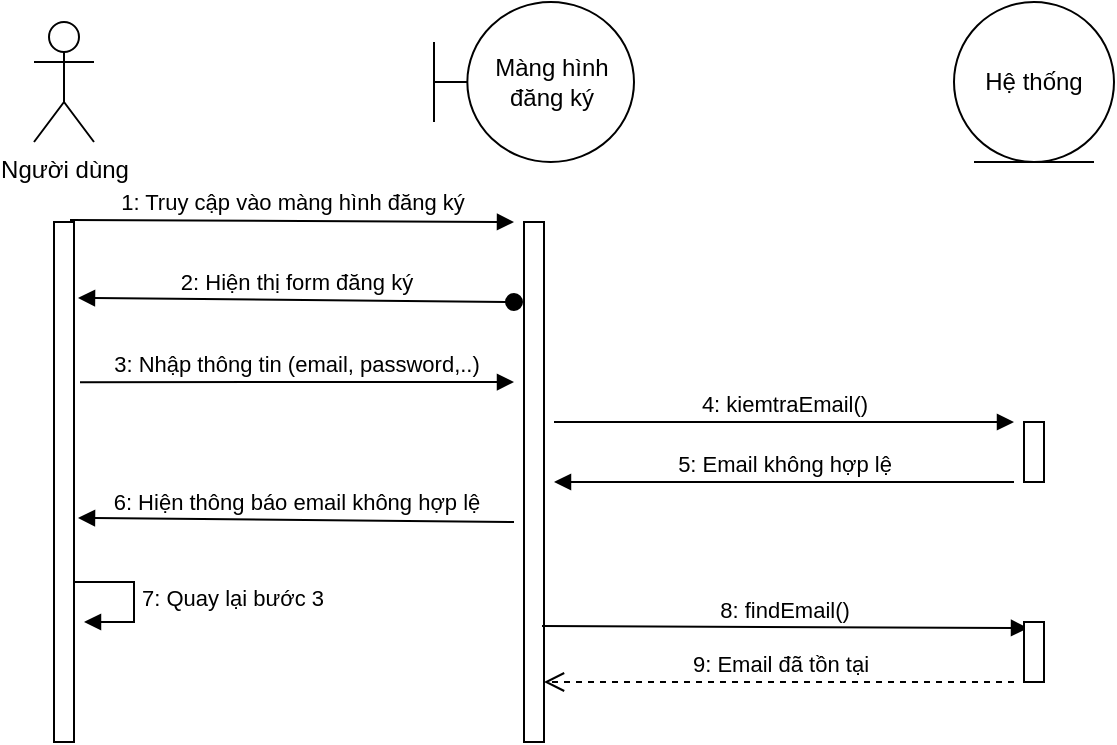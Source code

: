 <mxfile>
    <diagram id="U6ErxKdy5fZavQqE4xY0" name="Register">
        <mxGraphModel dx="656" dy="475" grid="1" gridSize="10" guides="1" tooltips="1" connect="1" arrows="1" fold="1" page="1" pageScale="1" pageWidth="850" pageHeight="1100" math="0" shadow="0">
            <root>
                <mxCell id="0"/>
                <mxCell id="1" parent="0"/>
                <mxCell id="3" value="Người dùng" style="shape=umlActor;verticalLabelPosition=bottom;verticalAlign=top;html=1;" vertex="1" parent="1">
                    <mxGeometry x="80" y="60" width="30" height="60" as="geometry"/>
                </mxCell>
                <mxCell id="4" value="" style="html=1;points=[];perimeter=orthogonalPerimeter;" vertex="1" parent="1">
                    <mxGeometry x="90" y="160" width="10" height="260" as="geometry"/>
                </mxCell>
                <mxCell id="6" value="Màng hình đăng ký" style="shape=umlBoundary;whiteSpace=wrap;html=1;" vertex="1" parent="1">
                    <mxGeometry x="280" y="50" width="100" height="80" as="geometry"/>
                </mxCell>
                <mxCell id="7" value="Hệ thống" style="ellipse;shape=umlEntity;whiteSpace=wrap;html=1;" vertex="1" parent="1">
                    <mxGeometry x="540" y="50" width="80" height="80" as="geometry"/>
                </mxCell>
                <mxCell id="8" value="1: Truy cập vào màng hình đăng ký" style="html=1;verticalAlign=bottom;endArrow=block;exitX=0.8;exitY=-0.004;exitDx=0;exitDy=0;exitPerimeter=0;" edge="1" parent="1" source="4">
                    <mxGeometry width="80" relative="1" as="geometry">
                        <mxPoint x="140" y="230" as="sourcePoint"/>
                        <mxPoint x="320" y="160" as="targetPoint"/>
                        <Array as="points"/>
                    </mxGeometry>
                </mxCell>
                <mxCell id="9" value="" style="html=1;points=[];perimeter=orthogonalPerimeter;" vertex="1" parent="1">
                    <mxGeometry x="325" y="160" width="10" height="260" as="geometry"/>
                </mxCell>
                <mxCell id="10" value="2: Hiện thị form đăng ký" style="html=1;verticalAlign=bottom;startArrow=oval;startFill=1;endArrow=block;startSize=8;entryX=1.2;entryY=0.146;entryDx=0;entryDy=0;entryPerimeter=0;" edge="1" parent="1" target="4">
                    <mxGeometry width="60" relative="1" as="geometry">
                        <mxPoint x="320" y="200" as="sourcePoint"/>
                        <mxPoint x="230" y="260" as="targetPoint"/>
                    </mxGeometry>
                </mxCell>
                <mxCell id="11" value="3: Nhập thông tin (email, password,..)" style="html=1;verticalAlign=bottom;endArrow=block;exitX=1.3;exitY=0.308;exitDx=0;exitDy=0;exitPerimeter=0;" edge="1" parent="1" source="4">
                    <mxGeometry width="80" relative="1" as="geometry">
                        <mxPoint x="180" y="270" as="sourcePoint"/>
                        <mxPoint x="320" y="240" as="targetPoint"/>
                    </mxGeometry>
                </mxCell>
                <mxCell id="12" value="" style="html=1;points=[];perimeter=orthogonalPerimeter;" vertex="1" parent="1">
                    <mxGeometry x="575" y="260" width="10" height="30" as="geometry"/>
                </mxCell>
                <mxCell id="13" value="4: kiemtraEmail()" style="html=1;verticalAlign=bottom;endArrow=block;" edge="1" parent="1">
                    <mxGeometry width="80" relative="1" as="geometry">
                        <mxPoint x="340" y="260" as="sourcePoint"/>
                        <mxPoint x="570" y="260" as="targetPoint"/>
                    </mxGeometry>
                </mxCell>
                <mxCell id="14" value="5: Email không hợp lệ" style="html=1;verticalAlign=bottom;endArrow=block;" edge="1" parent="1">
                    <mxGeometry width="80" relative="1" as="geometry">
                        <mxPoint x="570" y="290" as="sourcePoint"/>
                        <mxPoint x="340" y="290" as="targetPoint"/>
                    </mxGeometry>
                </mxCell>
                <mxCell id="15" value="6: Hiện thông báo email không hợp lệ" style="html=1;verticalAlign=bottom;endArrow=block;entryX=1.2;entryY=0.569;entryDx=0;entryDy=0;entryPerimeter=0;" edge="1" parent="1" target="4">
                    <mxGeometry width="80" relative="1" as="geometry">
                        <mxPoint x="320" y="310" as="sourcePoint"/>
                        <mxPoint x="260" y="320" as="targetPoint"/>
                    </mxGeometry>
                </mxCell>
                <mxCell id="17" value="7: Quay lại bước 3" style="edgeStyle=orthogonalEdgeStyle;html=1;align=left;spacingLeft=2;endArrow=block;rounded=0;entryX=1;entryY=0;" edge="1" parent="1">
                    <mxGeometry relative="1" as="geometry">
                        <mxPoint x="100" y="340" as="sourcePoint"/>
                        <Array as="points">
                            <mxPoint x="130" y="340"/>
                        </Array>
                        <mxPoint x="105" y="360" as="targetPoint"/>
                    </mxGeometry>
                </mxCell>
                <mxCell id="18" value="8: findEmail()" style="html=1;verticalAlign=bottom;endArrow=block;exitX=0.9;exitY=0.777;exitDx=0;exitDy=0;exitPerimeter=0;entryX=0.2;entryY=0.1;entryDx=0;entryDy=0;entryPerimeter=0;" edge="1" parent="1" source="9" target="19">
                    <mxGeometry width="80" relative="1" as="geometry">
                        <mxPoint x="390" y="440" as="sourcePoint"/>
                        <mxPoint x="570" y="370" as="targetPoint"/>
                    </mxGeometry>
                </mxCell>
                <mxCell id="19" value="" style="html=1;points=[];perimeter=orthogonalPerimeter;" vertex="1" parent="1">
                    <mxGeometry x="575" y="360" width="10" height="30" as="geometry"/>
                </mxCell>
                <mxCell id="20" value="9: Email đã tồn tại" style="html=1;verticalAlign=bottom;endArrow=open;dashed=1;endSize=8;" edge="1" parent="1" target="9">
                    <mxGeometry relative="1" as="geometry">
                        <mxPoint x="570" y="390" as="sourcePoint"/>
                        <mxPoint x="210" y="460" as="targetPoint"/>
                    </mxGeometry>
                </mxCell>
            </root>
        </mxGraphModel>
    </diagram>
</mxfile>